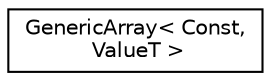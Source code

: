 digraph "Graphical Class Hierarchy"
{
 // LATEX_PDF_SIZE
  edge [fontname="Helvetica",fontsize="10",labelfontname="Helvetica",labelfontsize="10"];
  node [fontname="Helvetica",fontsize="10",shape=record];
  rankdir="LR";
  Node0 [label="GenericArray\< Const,\l ValueT \>",height=0.2,width=0.4,color="black", fillcolor="white", style="filled",URL="$class_generic_array.html",tooltip="Helper class for accessing Value of array type."];
}
